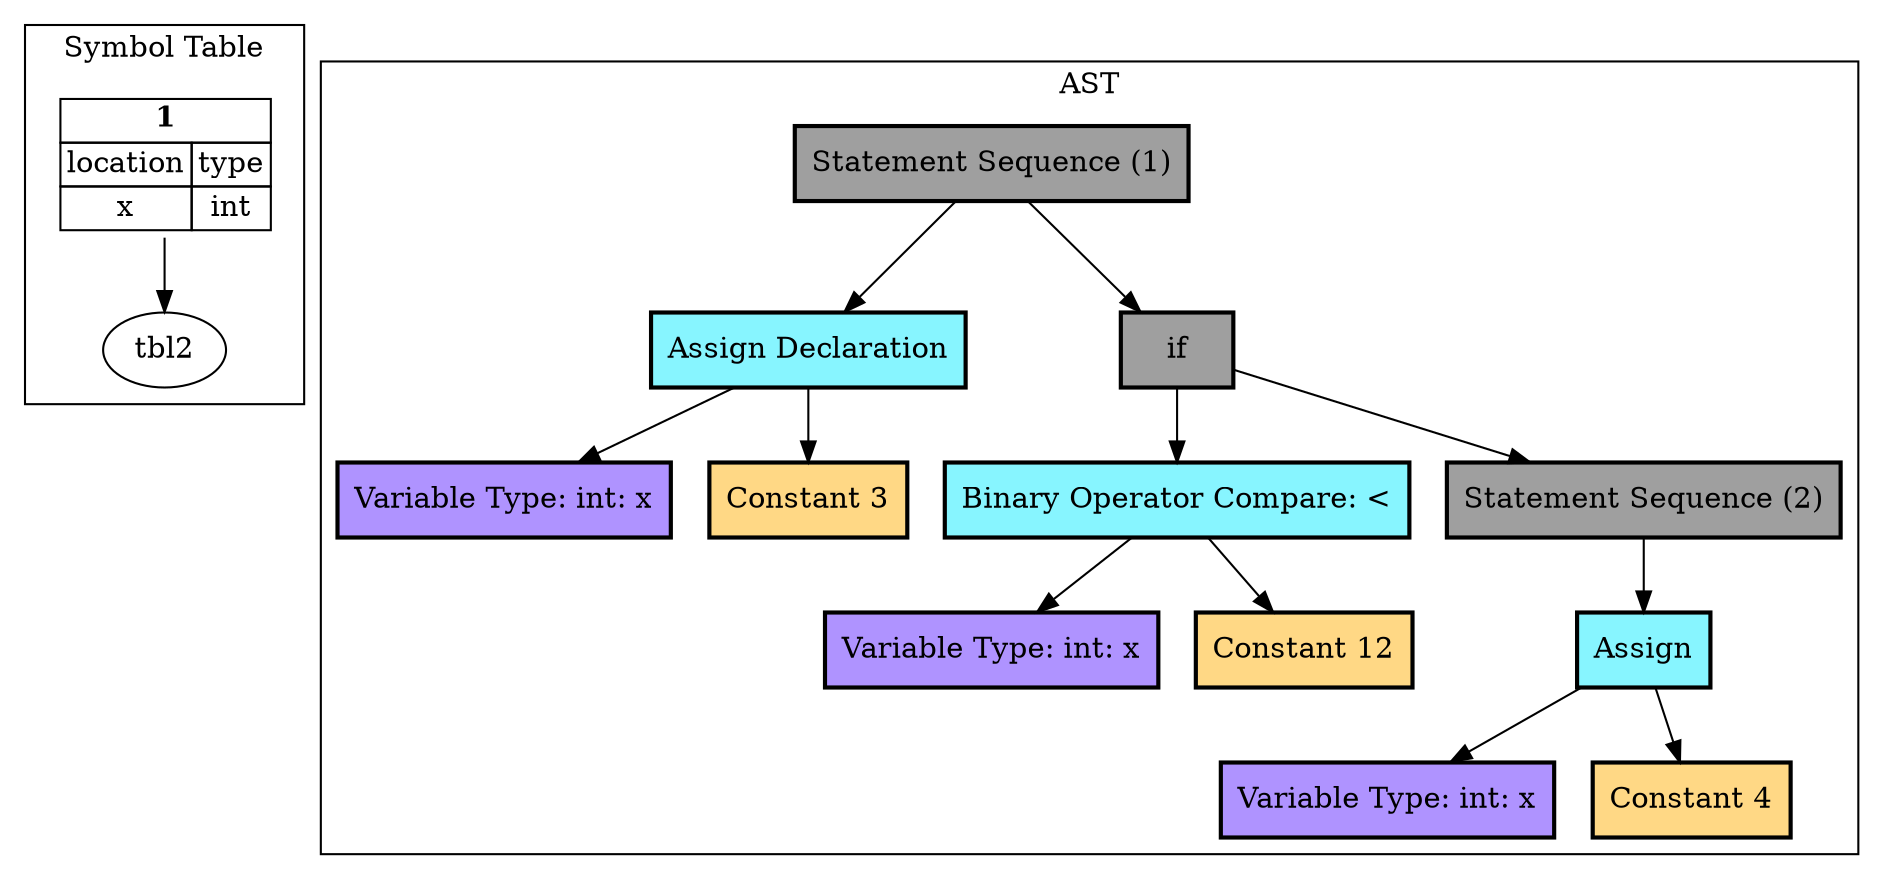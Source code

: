 Digraph G { 
	subgraph cluster_0 {
		tbl1 [
			shape=plaintext
			label=<
				<table border='0' cellborder='1' cellspacing='0'>
					<tr><td colspan="2"><b>1</b></td></tr>
					<tr><td>location</td><td>type</td></tr>
					<tr><td>x</td><td>int</td></tr>
				</table>
			>];
		tbl1 -> tbl2
		label = "Symbol Table";
	}
subgraph cluster_1 {
node [style=filled, shape=rectangle, penwidth=2];
1[label="Statement Sequence (1)", fillcolor="#9f9f9f"] 
3[label="Assign Declaration", fillcolor="#87f5ff"] 
4[label="Variable Type: int: x", fillcolor="#af93ff"] 
5[label="Constant 3", fillcolor="#FFD885"] 
6[label="if", fillcolor="#9f9f9f"] 
7[label="Binary Operator Compare: <", fillcolor="#87f5ff"] 
8[label="Variable Type: int: x", fillcolor="#af93ff"] 
9[label="Constant 12", fillcolor="#FFD885"] 
2[label="Statement Sequence (2)", fillcolor="#9f9f9f"] 
10[label="Assign", fillcolor="#87f5ff"] 
11[label="Variable Type: int: x", fillcolor="#af93ff"] 
12[label="Constant 4", fillcolor="#FFD885"] 
1 -> 3
3 -> 4
3 -> 5
1 -> 6
6 -> 7
7 -> 8
7 -> 9
6 -> 2
2 -> 10
10 -> 11
10 -> 12
label = "AST";
}
}